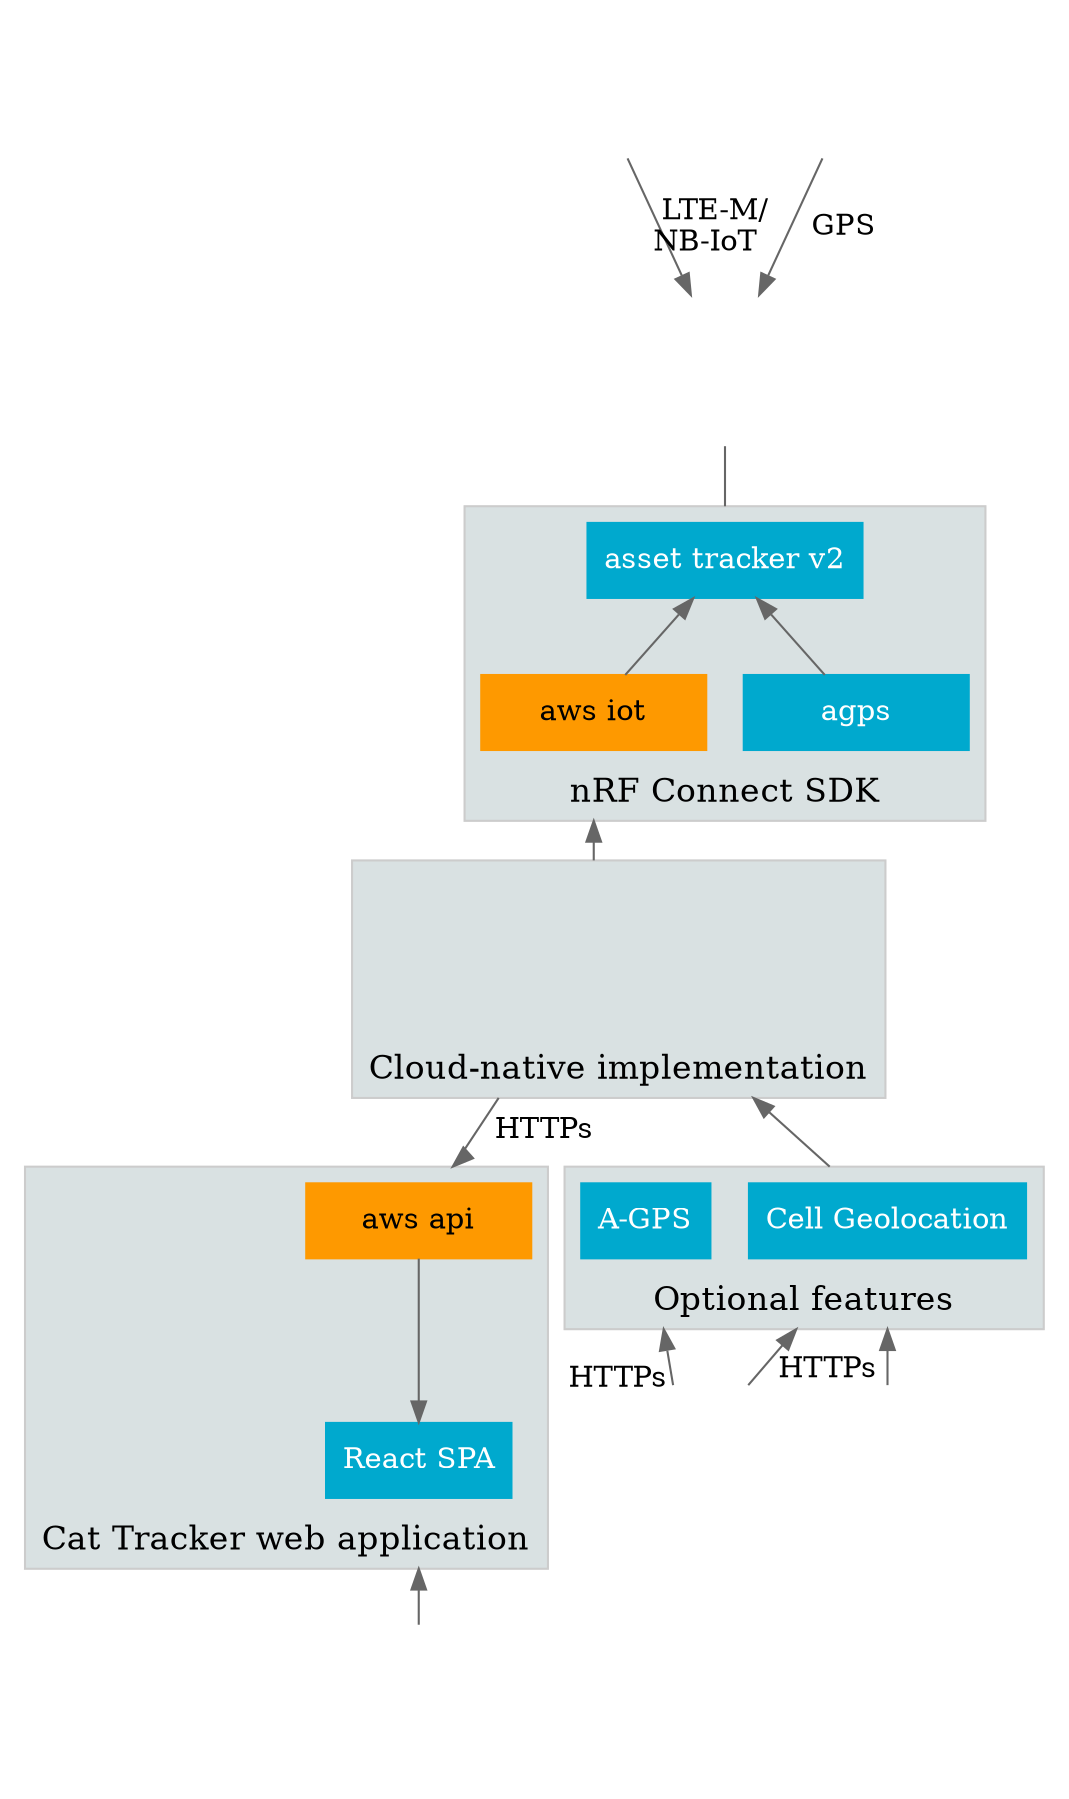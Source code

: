 digraph G {

    rankdir=TB

    imagepath="/workdir/docs/project"

    bgcolor=transparent

    compound=true

    labelfloat=true

    edge [ color="#666666" ]

    splines=false
    
    celltower [ label="" image="./images/celltower.svg" shape="none" width="2" height="1" imagescale=true ]
    satellite [ label="" image="./images/satellite.svg" shape="none" width="1" height="1" imagescale=true ]
    thingy91 [ label="" tooltip="Thingy:91" image="./images/thingy91.svg" shape="none" width="1" height="1" imagescale=true URL="https://www.nordicsemi.com/Software-and-tools/Prototyping-platforms/Nordic-Thingy-91" ]

    subgraph cluster0 {
        label="Cloud-native implementation"
        labelloc=b
        fontsize=16
        bgcolor="#D9E1E2" color="#cccccc" 
        AWS [ image="./images/aws.svg" label="" shape="none" URL="https://github.com/NordicSemiconductor/asset-tracker-cloud-aws-js" width="1" height="1" imagescale=true ];
    }

    subgraph cluster4 {
        label="Optional features"
        labelloc=b
        fontsize=16
        bgcolor="#D9E1E2" color="#cccccc" 
        gellceo [ shape=box style=filled color="#00A9CE" fillcolor="#00A9CE" fontcolor="#ffffff" label="Cell Geolocation" ]
        agpscloud [ shape=box style=filled color="#00A9CE" fillcolor="#00A9CE" fontcolor="#ffffff" label="A-GPS" ]
    }

    subgraph cluster1 {
        label="nRF Connect SDK"
        labelloc=b
        fontsize=16
        bgcolor="#D9E1E2" color="#cccccc" 
        aws_iot [label="aws iot" width="1.5" shape=box style=filled color="#fe9900" fillcolor="#fe9900" URL="https://developer.nordicsemi.com/nRF_Connect_SDK/doc/latest/nrf/samples/nrf9160/aws_iot/README.html" ]
        asset_tracker_v2 [label="asset tracker v2" width="1.5" shape=box style=filled color="#00A9CE" fillcolor="#00A9CE" fontcolor="#ffffff" color="#00A9CE" URL="https://developer.nordicsemi.com/nRF_Connect_SDK/doc/latest/nrf/applications/asset_tracker_v2/README.html" ]
        agps [ shape=box width="1.5" style=filled color="#00A9CE" fillcolor="#00A9CE" fontcolor="#ffffff" URL="https://developer.nordicsemi.com/nRF_Connect_SDK/doc/latest/nrf/samples/nrf9160/agps/README.html" ]
    }

    subgraph cluster2 {
        label="Cat Tracker web application"
        labelloc=b
        fontsize=16
        bgcolor="#D9E1E2" color="#cccccc" 
        aws_api [ label="aws api" width="1.5" shape=box style=filled color="#fe9900" fillcolor="#fe9900" ]
        web_app [ label="React SPA" shape=box style=filled color="#00A9CE" fillcolor="#00A9CE" fontcolor="#ffffff" URL="https://github.com/NordicSemiconductor/asset-tracker-cloud-app-js" ]
    }

        nrfcloud [ label="" labelloc=b tooltip="nRF Cloud" image="./images/nrfcloud.svg" shape="none" width="1" height="1" imagescale=true URL="https://www.nordicsemi.com/Software-and-tools/Development-Tools/nRF-Cloud" ]
        unwiredlabs [ label="" tooltip="Unwired Labs" image="./images/unwiredlabs.png" shape="none" width="1" height="1" imagescale=true URL="https://unwiredlabs.com/" ]
        phone [ label="" image="./images/phone.svg" shape="none" width="1" height="1" imagescale=true ]

    aws_iot -> AWS  [ dir=back ltail=cluster1 lhead=cluster0 ]
    thingy91 -> asset_tracker_v2 [ dir=none lhead=cluster1 ]
    satellite -> thingy91 [ label=" GPS " ]
    celltower -> thingy91 [ label=" LTE-M/\nNB-IoT " ]

    asset_tracker_v2 -> aws_iot [ dir=back ]
    asset_tracker_v2 -> agps [ dir=back ]

    agpscloud -> nrfcloud [ dir=back taillabel=" HTTPs " ltail=cluster4 labeldistance="6"]
    gellceo -> nrfcloud [ dir=back ltail=cluster4 ]
    gellceo -> unwiredlabs [ dir=back headlabel=" HTTPs " ltail=cluster4 ]
    AWS -> gellceo [ dir=back ltail=cluster0 lhead=cluster4 ]

    AWS -> aws_api [ label=" HTTPs " ltail=cluster0 lhead=cluster2 ]

    aws_api -> web_app

    web_app -> phone [ ltail=cluster2 dir=back ]
}
